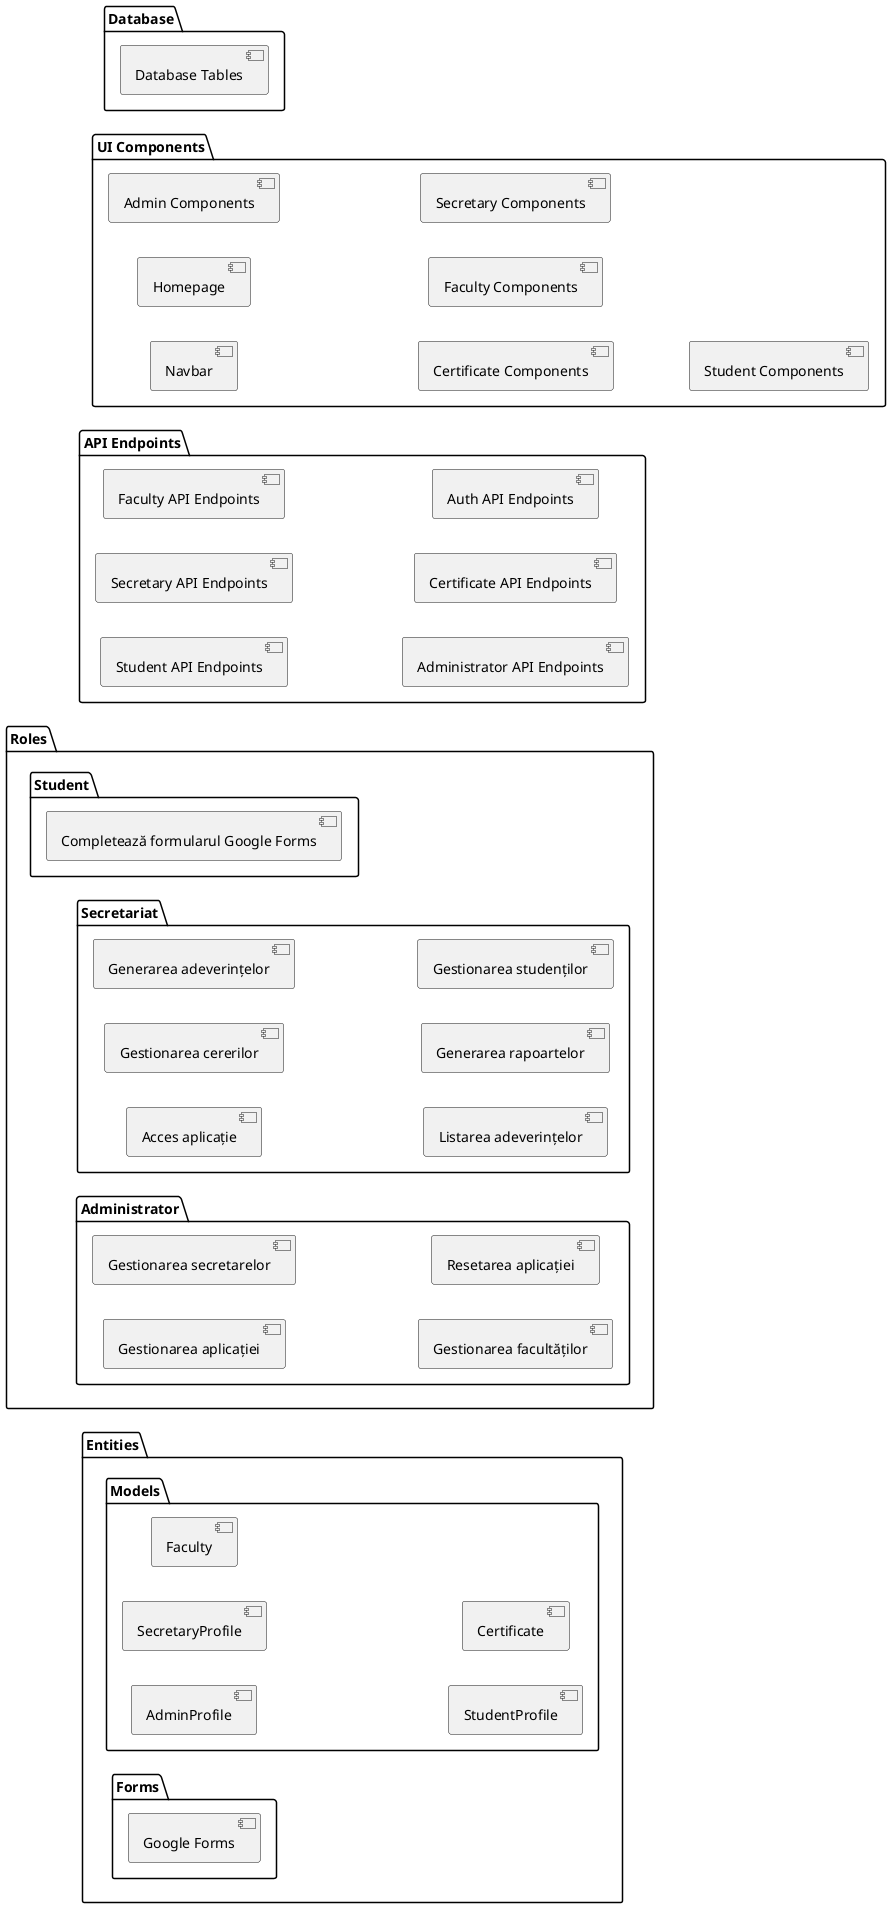 @startuml

left to right direction

package "Entities" {
    package "Models" {
        [AdminProfile]
        [SecretaryProfile]
        [Faculty]
        [StudentProfile]
        [Certificate]
    }

    package "Forms" {
        [Google Forms]
    }
}

package "Roles" {
    package "Student" {
        [Completează formularul Google Forms]
    }

    package "Secretariat" {
        [Acces aplicație]
        [Gestionarea cererilor]
        [Generarea adeverințelor]
        [Listarea adeverințelor]
        [Generarea rapoartelor]
        [Gestionarea studenților]
    }

    package "Administrator" {
        [Acces aplicație]
        [Gestionarea aplicației]
        [Gestionarea studenților]
        [Gestionarea secretarelor]
        [Gestionarea facultăților]
        [Resetarea aplicației]
    }
}

package "API Endpoints" {
    [Student API Endpoints]
    [Secretary API Endpoints]
    [Faculty API Endpoints]
    [Administrator API Endpoints]
    [Certificate API Endpoints]
    [Auth API Endpoints]
}

package "UI Components" {
    [Navbar]
    [Homepage]
    [Admin Components]
    [Certificate Components]
    [Faculty Components]
    [Secretary Components]
    [Student Components]
}

package "Database" {
    [Database Tables]
}

@enduml
